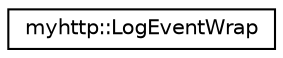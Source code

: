 digraph "Graphical Class Hierarchy"
{
 // LATEX_PDF_SIZE
  edge [fontname="Helvetica",fontsize="10",labelfontname="Helvetica",labelfontsize="10"];
  node [fontname="Helvetica",fontsize="10",shape=record];
  rankdir="LR";
  Node0 [label="myhttp::LogEventWrap",height=0.2,width=0.4,color="black", fillcolor="white", style="filled",URL="$classmyhttp_1_1LogEventWrap.html",tooltip="日志事件包装器 关键点：析构函数中，调用logger->log()函数，进行打印； 这样利用了局部变量析构的操作自动打印，而避免了显示调用log;"];
}
